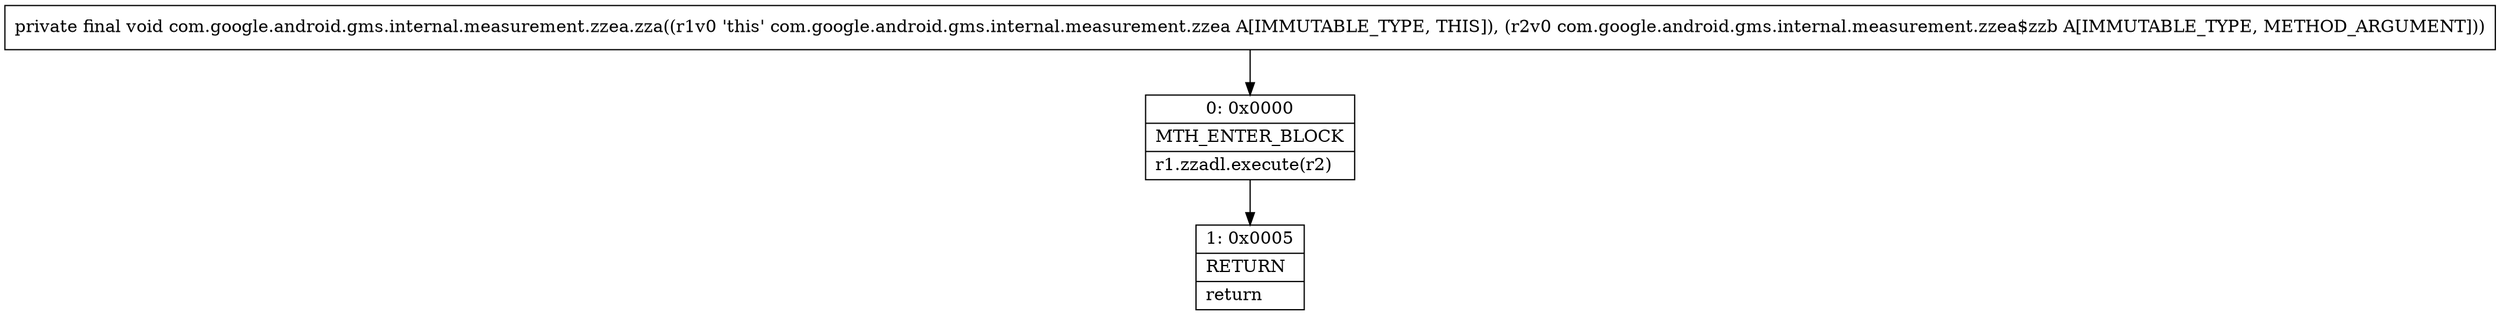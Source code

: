 digraph "CFG forcom.google.android.gms.internal.measurement.zzea.zza(Lcom\/google\/android\/gms\/internal\/measurement\/zzea$zzb;)V" {
Node_0 [shape=record,label="{0\:\ 0x0000|MTH_ENTER_BLOCK\l|r1.zzadl.execute(r2)\l}"];
Node_1 [shape=record,label="{1\:\ 0x0005|RETURN\l|return\l}"];
MethodNode[shape=record,label="{private final void com.google.android.gms.internal.measurement.zzea.zza((r1v0 'this' com.google.android.gms.internal.measurement.zzea A[IMMUTABLE_TYPE, THIS]), (r2v0 com.google.android.gms.internal.measurement.zzea$zzb A[IMMUTABLE_TYPE, METHOD_ARGUMENT])) }"];
MethodNode -> Node_0;
Node_0 -> Node_1;
}

